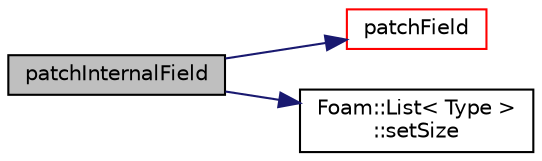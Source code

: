 digraph "patchInternalField"
{
  bgcolor="transparent";
  edge [fontname="Helvetica",fontsize="10",labelfontname="Helvetica",labelfontsize="10"];
  node [fontname="Helvetica",fontsize="10",shape=record];
  rankdir="LR";
  Node1 [label="patchInternalField",height=0.2,width=0.4,color="black", fillcolor="grey75", style="filled", fontcolor="black"];
  Node1 -> Node2 [color="midnightblue",fontsize="10",style="solid",fontname="Helvetica"];
  Node2 [label="patchField",height=0.2,width=0.4,color="red",URL="$a00898.html#a05ca5ccc94d70b371e975a2d418c22c2",tooltip="Return the corresponding patchField of the named field. "];
  Node1 -> Node3 [color="midnightblue",fontsize="10",style="solid",fontname="Helvetica"];
  Node3 [label="Foam::List\< Type \>\l::setSize",height=0.2,width=0.4,color="black",URL="$a01391.html#aedb985ffeaf1bdbfeccc2a8730405703",tooltip="Reset size of List. "];
}
